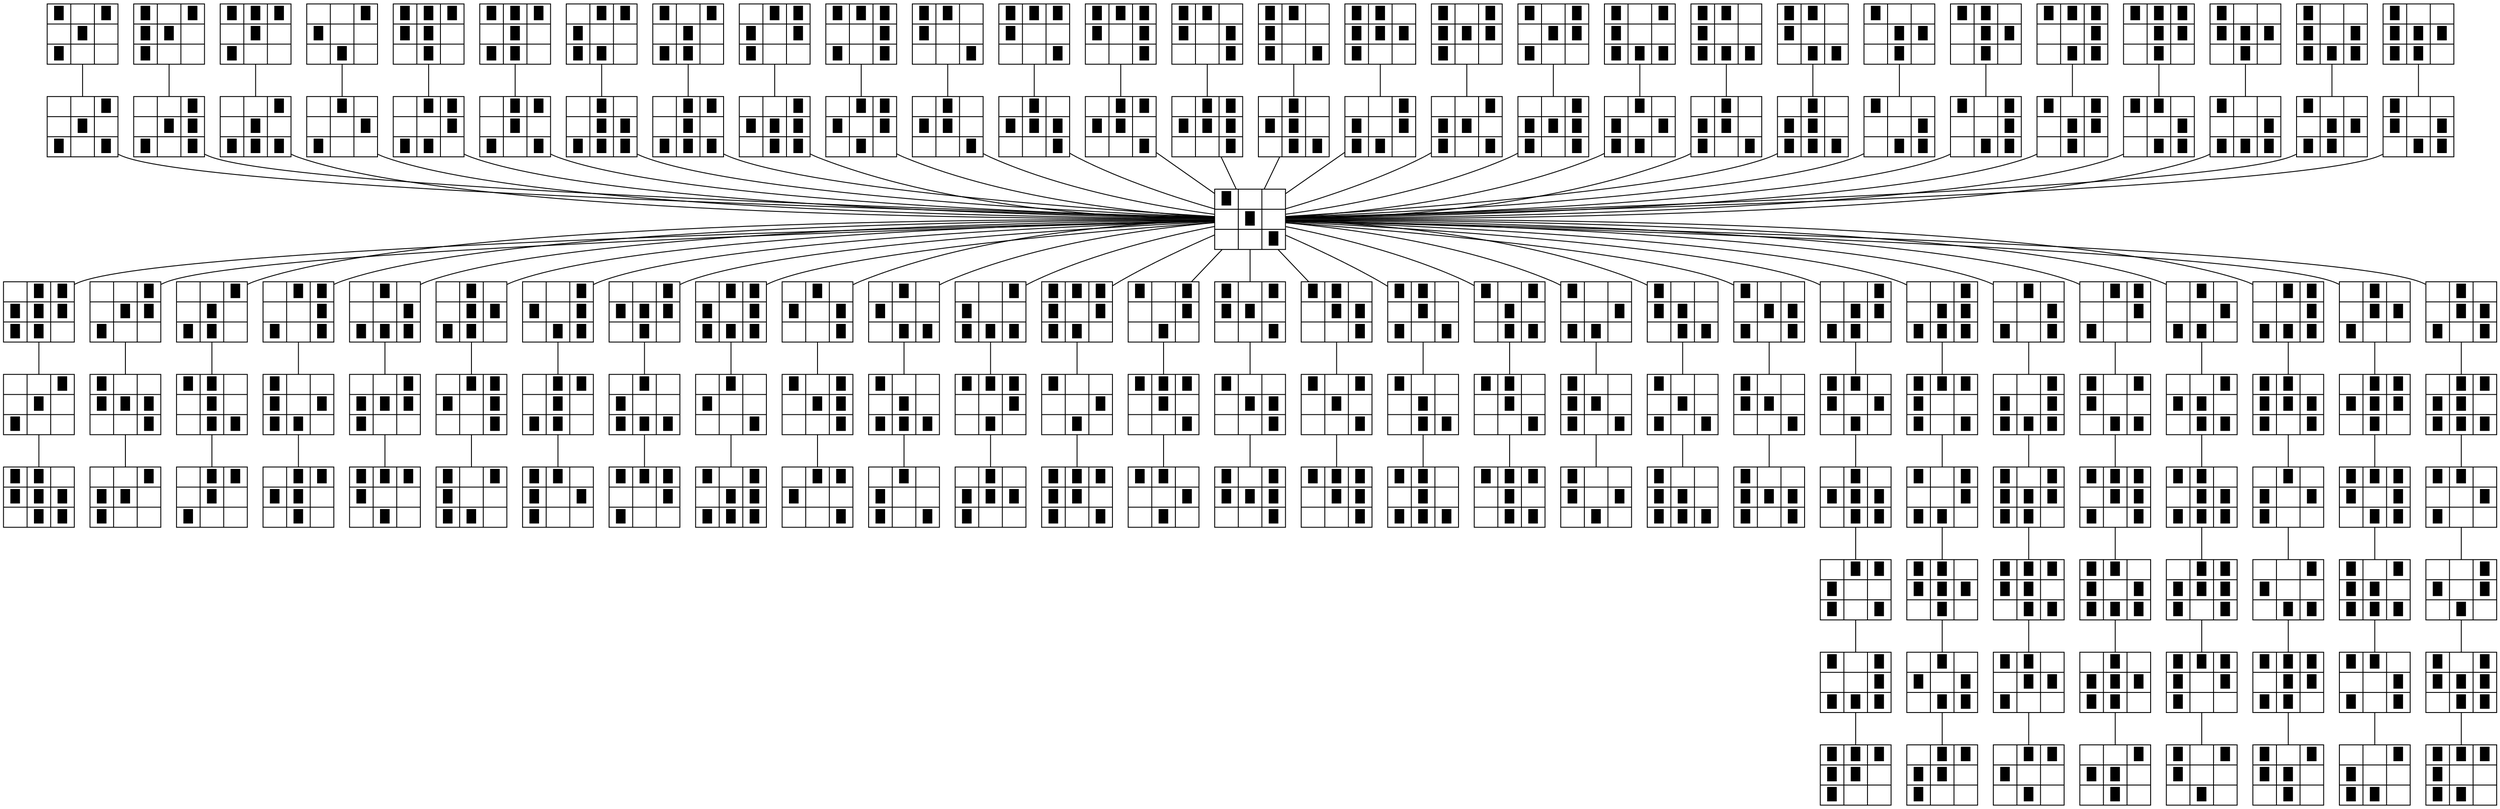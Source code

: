
strict graph structs {
    node [shape=record];


340 -- 85 --I;
468 -- 87 --I;
372 -- 93 --I;
140 -- 98 --I;
444 -- 110 --I;
380 -- 117 --I;
236 -- 123 --I;
348 -- 125 --I;
230 -- 159 --I;
359 -- 174 --I;
417 -- 177 --I;
421 -- 179 --I;
423 -- 181 --I;
419 -- 183 --I;
481 -- 185 --I;
498 -- 206 --I;
470 -- 213 --I;
342 -- 215 --I;
461 -- 234 --I;
489 -- 241 --I;
425 -- 249 --I;
282 -- 267 --I;
314 -- 271 --I;
303 -- 286 --I;
318 -- 299 --I;
410 -- 331 --I;
459 -- 346 --I;
474 -- 395 --I;
I -- 254 -- 84 -- 443;
I -- 86 -- 403 -- 212;
I -- 92 -- 313 -- 116;
I -- 103 -- 458 -- 188;
I -- 107 -- 214 -- 428;
I -- 122 -- 167 -- 460;
I -- 143 -- 124 -- 482;
I -- 158 -- 233 -- 358;
I -- 239 -- 161 -- 351;
I -- 163 -- 279 -- 165;
I -- 169 -- 345 -- 225;
I -- 205 -- 302 -- 242;
I -- 494 -- 266 -- 501;
I -- 270 -- 309 -- 298;
I -- 405 -- 275 -- 407;
I -- 307 -- 277 -- 311;
I -- 369 -- 281 -- 377;
I -- 285 -- 305 -- 317;
I -- 330 -- 465 -- 394;
I -- 409 -- 337 -- 473;
I -- 339 -- 401 -- 467;
I -- 94 -- 426 -- 187 -- 229 -- 335 -- 500;
I -- 95 -- 485 -- 334 -- 442 -- 171 -- 244;
I -- 99 -- 207 -- 478 -- 445 -- 370 -- 172;
I -- 102 -- 397 -- 375 -- 491 -- 250 -- 156;
I -- 106 -- 157 -- 379 -- 247 -- 486 -- 396;
I -- 111 -- 499 -- 226 -- 141 -- 382 -- 412;
I -- 114 -- 190 -- 431 -- 477 -- 355 -- 204;
I -- 115 -- 253 -- 354 -- 142 -- 415 -- 492;

I [label="{█| | }|{ |█| }|{ | |█}"];

84 [label="{ | |█}|{ |█| }|{█| | }"];
85 [label="{ | |█}|{ |█| }|{█| |█}"];
86 [label="{ | |█}|{ |█| }|{█|█| }"];
87 [label="{ | |█}|{ |█| }|{█|█|█}"];
92 [label="{ | |█}|{ |█|█}|{█| | }"];
93 [label="{ | |█}|{ |█|█}|{█| |█}"];
94 [label="{ | |█}|{ |█|█}|{█|█| }"];
95 [label="{ | |█}|{ |█|█}|{█|█|█}"];
98 [label="{ | |█}|{█| | }|{ |█| }"];
99 [label="{ | |█}|{█| | }|{ |█|█}"];
102 [label="{ | |█}|{█| | }|{█|█| }"];
103 [label="{ | |█}|{█| | }|{█|█|█}"];
106 [label="{ | |█}|{█| |█}|{ |█| }"];
107 [label="{ | |█}|{█| |█}|{ |█|█}"];
110 [label="{ | |█}|{█| |█}|{█|█| }"];
111 [label="{ | |█}|{█| |█}|{█|█|█}"];
114 [label="{ | |█}|{█|█| }|{ |█| }"];
115 [label="{ | |█}|{█|█| }|{ |█|█}"];
116 [label="{ | |█}|{█|█| }|{█| | }"];
117 [label="{ | |█}|{█|█| }|{█| |█}"];
122 [label="{ | |█}|{█|█|█}|{ |█| }"];
123 [label="{ | |█}|{█|█|█}|{ |█|█}"];
124 [label="{ | |█}|{█|█|█}|{█| | }"];
125 [label="{ | |█}|{█|█|█}|{█| |█}"];
140 [label="{ |█| }|{ | |█}|{█| | }"];
141 [label="{ |█| }|{ | |█}|{█| |█}"];
142 [label="{ |█| }|{ | |█}|{█|█| }"];
143 [label="{ |█| }|{ | |█}|{█|█|█}"];
156 [label="{ |█| }|{ |█|█}|{█| | }"];
157 [label="{ |█| }|{ |█|█}|{█| |█}"];
158 [label="{ |█| }|{ |█|█}|{█|█| }"];
159 [label="{ |█| }|{ |█|█}|{█|█|█}"];
161 [label="{ |█| }|{█| | }|{ | |█}"];
163 [label="{ |█| }|{█| | }|{ |█|█}"];
165 [label="{ |█| }|{█| | }|{█| |█}"];
167 [label="{ |█| }|{█| | }|{█|█|█}"];
169 [label="{ |█| }|{█| |█}|{ | |█}"];
171 [label="{ |█| }|{█| |█}|{ |█|█}"];
172 [label="{ |█| }|{█| |█}|{█| | }"];
174 [label="{ |█| }|{█| |█}|{█|█| }"];
177 [label="{ |█| }|{█|█| }|{ | |█}"];
179 [label="{ |█| }|{█|█| }|{ |█|█}"];
181 [label="{ |█| }|{█|█| }|{█| |█}"];
183 [label="{ |█| }|{█|█| }|{█|█|█}"];
185 [label="{ |█| }|{█|█|█}|{ | |█}"];
187 [label="{ |█| }|{█|█|█}|{ |█|█}"];
188 [label="{ |█| }|{█|█|█}|{█| | }"];
190 [label="{ |█| }|{█|█|█}|{█|█| }"];
204 [label="{ |█|█}|{ | |█}|{█| | }"];
205 [label="{ |█|█}|{ | |█}|{█| |█}"];
206 [label="{ |█|█}|{ | |█}|{█|█| }"];
207 [label="{ |█|█}|{ | |█}|{█|█|█}"];
212 [label="{ |█|█}|{ |█| }|{█| | }"];
213 [label="{ |█|█}|{ |█| }|{█| |█}"];
214 [label="{ |█|█}|{ |█| }|{█|█| }"];
215 [label="{ |█|█}|{ |█| }|{█|█|█}"];
225 [label="{ |█|█}|{█| | }|{ | |█}"];
226 [label="{ |█|█}|{█| | }|{ |█| }"];
229 [label="{ |█|█}|{█| | }|{█| |█}"];
230 [label="{ |█|█}|{█| | }|{█|█| }"];
233 [label="{ |█|█}|{█| |█}|{ | |█}"];
234 [label="{ |█|█}|{█| |█}|{ |█| }"];
236 [label="{ |█|█}|{█| |█}|{█| | }"];
239 [label="{ |█|█}|{█| |█}|{█|█|█}"];
241 [label="{ |█|█}|{█|█| }|{ | |█}"];
242 [label="{ |█|█}|{█|█| }|{ |█| }"];
244 [label="{ |█|█}|{█|█| }|{█| | }"];
247 [label="{ |█|█}|{█|█| }|{█|█|█}"];
249 [label="{ |█|█}|{█|█|█}|{ | |█}"];
250 [label="{ |█|█}|{█|█|█}|{ |█| }"];
253 [label="{ |█|█}|{█|█|█}|{█| |█}"];
254 [label="{ |█|█}|{█|█|█}|{█|█| }"];
266 [label="{█| | }|{ | |█}|{ |█| }"];
267 [label="{█| | }|{ | |█}|{ |█|█}"];
270 [label="{█| | }|{ | |█}|{█|█| }"];
271 [label="{█| | }|{ | |█}|{█|█|█}"];
275 [label="{█| | }|{ |█| }|{ |█|█}"];
277 [label="{█| | }|{ |█| }|{█| |█}"];
279 [label="{█| | }|{ |█| }|{█|█|█}"];
281 [label="{█| | }|{ |█|█}|{ | |█}"];
282 [label="{█| | }|{ |█|█}|{ |█| }"];
285 [label="{█| | }|{ |█|█}|{█| |█}"];
286 [label="{█| | }|{ |█|█}|{█|█| }"];
298 [label="{█| | }|{█| |█}|{ |█| }"];
299 [label="{█| | }|{█| |█}|{ |█|█}"];
302 [label="{█| | }|{█| |█}|{█|█| }"];
303 [label="{█| | }|{█| |█}|{█|█|█}"];
305 [label="{█| | }|{█|█| }|{ | |█}"];
307 [label="{█| | }|{█|█| }|{ |█|█}"];
309 [label="{█| | }|{█|█| }|{█| |█}"];
311 [label="{█| | }|{█|█| }|{█|█|█}"];
313 [label="{█| | }|{█|█|█}|{ | |█}"];
314 [label="{█| | }|{█|█|█}|{ |█| }"];
317 [label="{█| | }|{█|█|█}|{█| |█}"];
318 [label="{█| | }|{█|█|█}|{█|█| }"];
330 [label="{█| |█}|{ | |█}|{ |█| }"];
331 [label="{█| |█}|{ | |█}|{ |█|█}"];
334 [label="{█| |█}|{ | |█}|{█|█| }"];
335 [label="{█| |█}|{ | |█}|{█|█|█}"];
337 [label="{█| |█}|{ |█| }|{ | |█}"];
339 [label="{█| |█}|{ |█| }|{ |█|█}"];
340 [label="{█| |█}|{ |█| }|{█| | }"];
342 [label="{█| |█}|{ |█| }|{█|█| }"];
345 [label="{█| |█}|{ |█|█}|{ | |█}"];
346 [label="{█| |█}|{ |█|█}|{ |█| }"];
348 [label="{█| |█}|{ |█|█}|{█| | }"];
351 [label="{█| |█}|{ |█|█}|{█|█|█}"];
354 [label="{█| |█}|{█| | }|{ |█| }"];
355 [label="{█| |█}|{█| | }|{ |█|█}"];
358 [label="{█| |█}|{█| | }|{█|█| }"];
359 [label="{█| |█}|{█| | }|{█|█|█}"];
369 [label="{█| |█}|{█|█| }|{ | |█}"];
370 [label="{█| |█}|{█|█| }|{ |█| }"];
372 [label="{█| |█}|{█|█| }|{█| | }"];
375 [label="{█| |█}|{█|█| }|{█|█|█}"];
377 [label="{█| |█}|{█|█|█}|{ | |█}"];
379 [label="{█| |█}|{█|█|█}|{ |█|█}"];
380 [label="{█| |█}|{█|█|█}|{█| | }"];
382 [label="{█| |█}|{█|█|█}|{█|█| }"];
394 [label="{█|█| }|{ | |█}|{ |█| }"];
395 [label="{█|█| }|{ | |█}|{ |█|█}"];
396 [label="{█|█| }|{ | |█}|{█| | }"];
397 [label="{█|█| }|{ | |█}|{█| |█}"];
401 [label="{█|█| }|{ |█| }|{ | |█}"];
403 [label="{█|█| }|{ |█| }|{ |█|█}"];
405 [label="{█|█| }|{ |█| }|{█| |█}"];
407 [label="{█|█| }|{ |█| }|{█|█|█}"];
409 [label="{█|█| }|{ |█|█}|{ | |█}"];
410 [label="{█|█| }|{ |█|█}|{ |█| }"];
412 [label="{█|█| }|{ |█|█}|{█| | }"];
415 [label="{█|█| }|{ |█|█}|{█|█|█}"];
417 [label="{█|█| }|{█| | }|{ | |█}"];
419 [label="{█|█| }|{█| | }|{ |█|█}"];
421 [label="{█|█| }|{█| | }|{█| |█}"];
423 [label="{█|█| }|{█| | }|{█|█|█}"];
425 [label="{█|█| }|{█| |█}|{ | |█}"];
426 [label="{█|█| }|{█| |█}|{ |█| }"];
428 [label="{█|█| }|{█| |█}|{█| | }"];
431 [label="{█|█| }|{█| |█}|{█|█|█}"];
442 [label="{█|█| }|{█|█|█}|{ |█| }"];
443 [label="{█|█| }|{█|█|█}|{ |█|█}"];
444 [label="{█|█| }|{█|█|█}|{█| | }"];
445 [label="{█|█| }|{█|█|█}|{█| |█}"];
458 [label="{█|█|█}|{ | |█}|{ |█| }"];
459 [label="{█|█|█}|{ | |█}|{ |█|█}"];
460 [label="{█|█|█}|{ | |█}|{█| | }"];
461 [label="{█|█|█}|{ | |█}|{█| |█}"];
465 [label="{█|█|█}|{ |█| }|{ | |█}"];
467 [label="{█|█|█}|{ |█| }|{ |█|█}"];
468 [label="{█|█|█}|{ |█| }|{█| | }"];
470 [label="{█|█|█}|{ |█| }|{█|█| }"];
473 [label="{█|█|█}|{ |█|█}|{ | |█}"];
474 [label="{█|█|█}|{ |█|█}|{ |█| }"];
477 [label="{█|█|█}|{ |█|█}|{█| |█}"];
478 [label="{█|█|█}|{ |█|█}|{█|█| }"];
481 [label="{█|█|█}|{█| | }|{ | |█}"];
482 [label="{█|█|█}|{█| | }|{ |█| }"];
485 [label="{█|█|█}|{█| | }|{█| |█}"];
486 [label="{█|█|█}|{█| | }|{█|█| }"];
489 [label="{█|█|█}|{█| |█}|{ | |█}"];
491 [label="{█|█|█}|{█| |█}|{ |█|█}"];
492 [label="{█|█|█}|{█| |█}|{█| | }"];
494 [label="{█|█|█}|{█| |█}|{█|█| }"];
498 [label="{█|█|█}|{█|█| }|{ |█| }"];
499 [label="{█|█|█}|{█|█| }|{ |█|█}"];
500 [label="{█|█|█}|{█|█| }|{█| | }"];
501 [label="{█|█|█}|{█|█| }|{█| |█}"];
}
